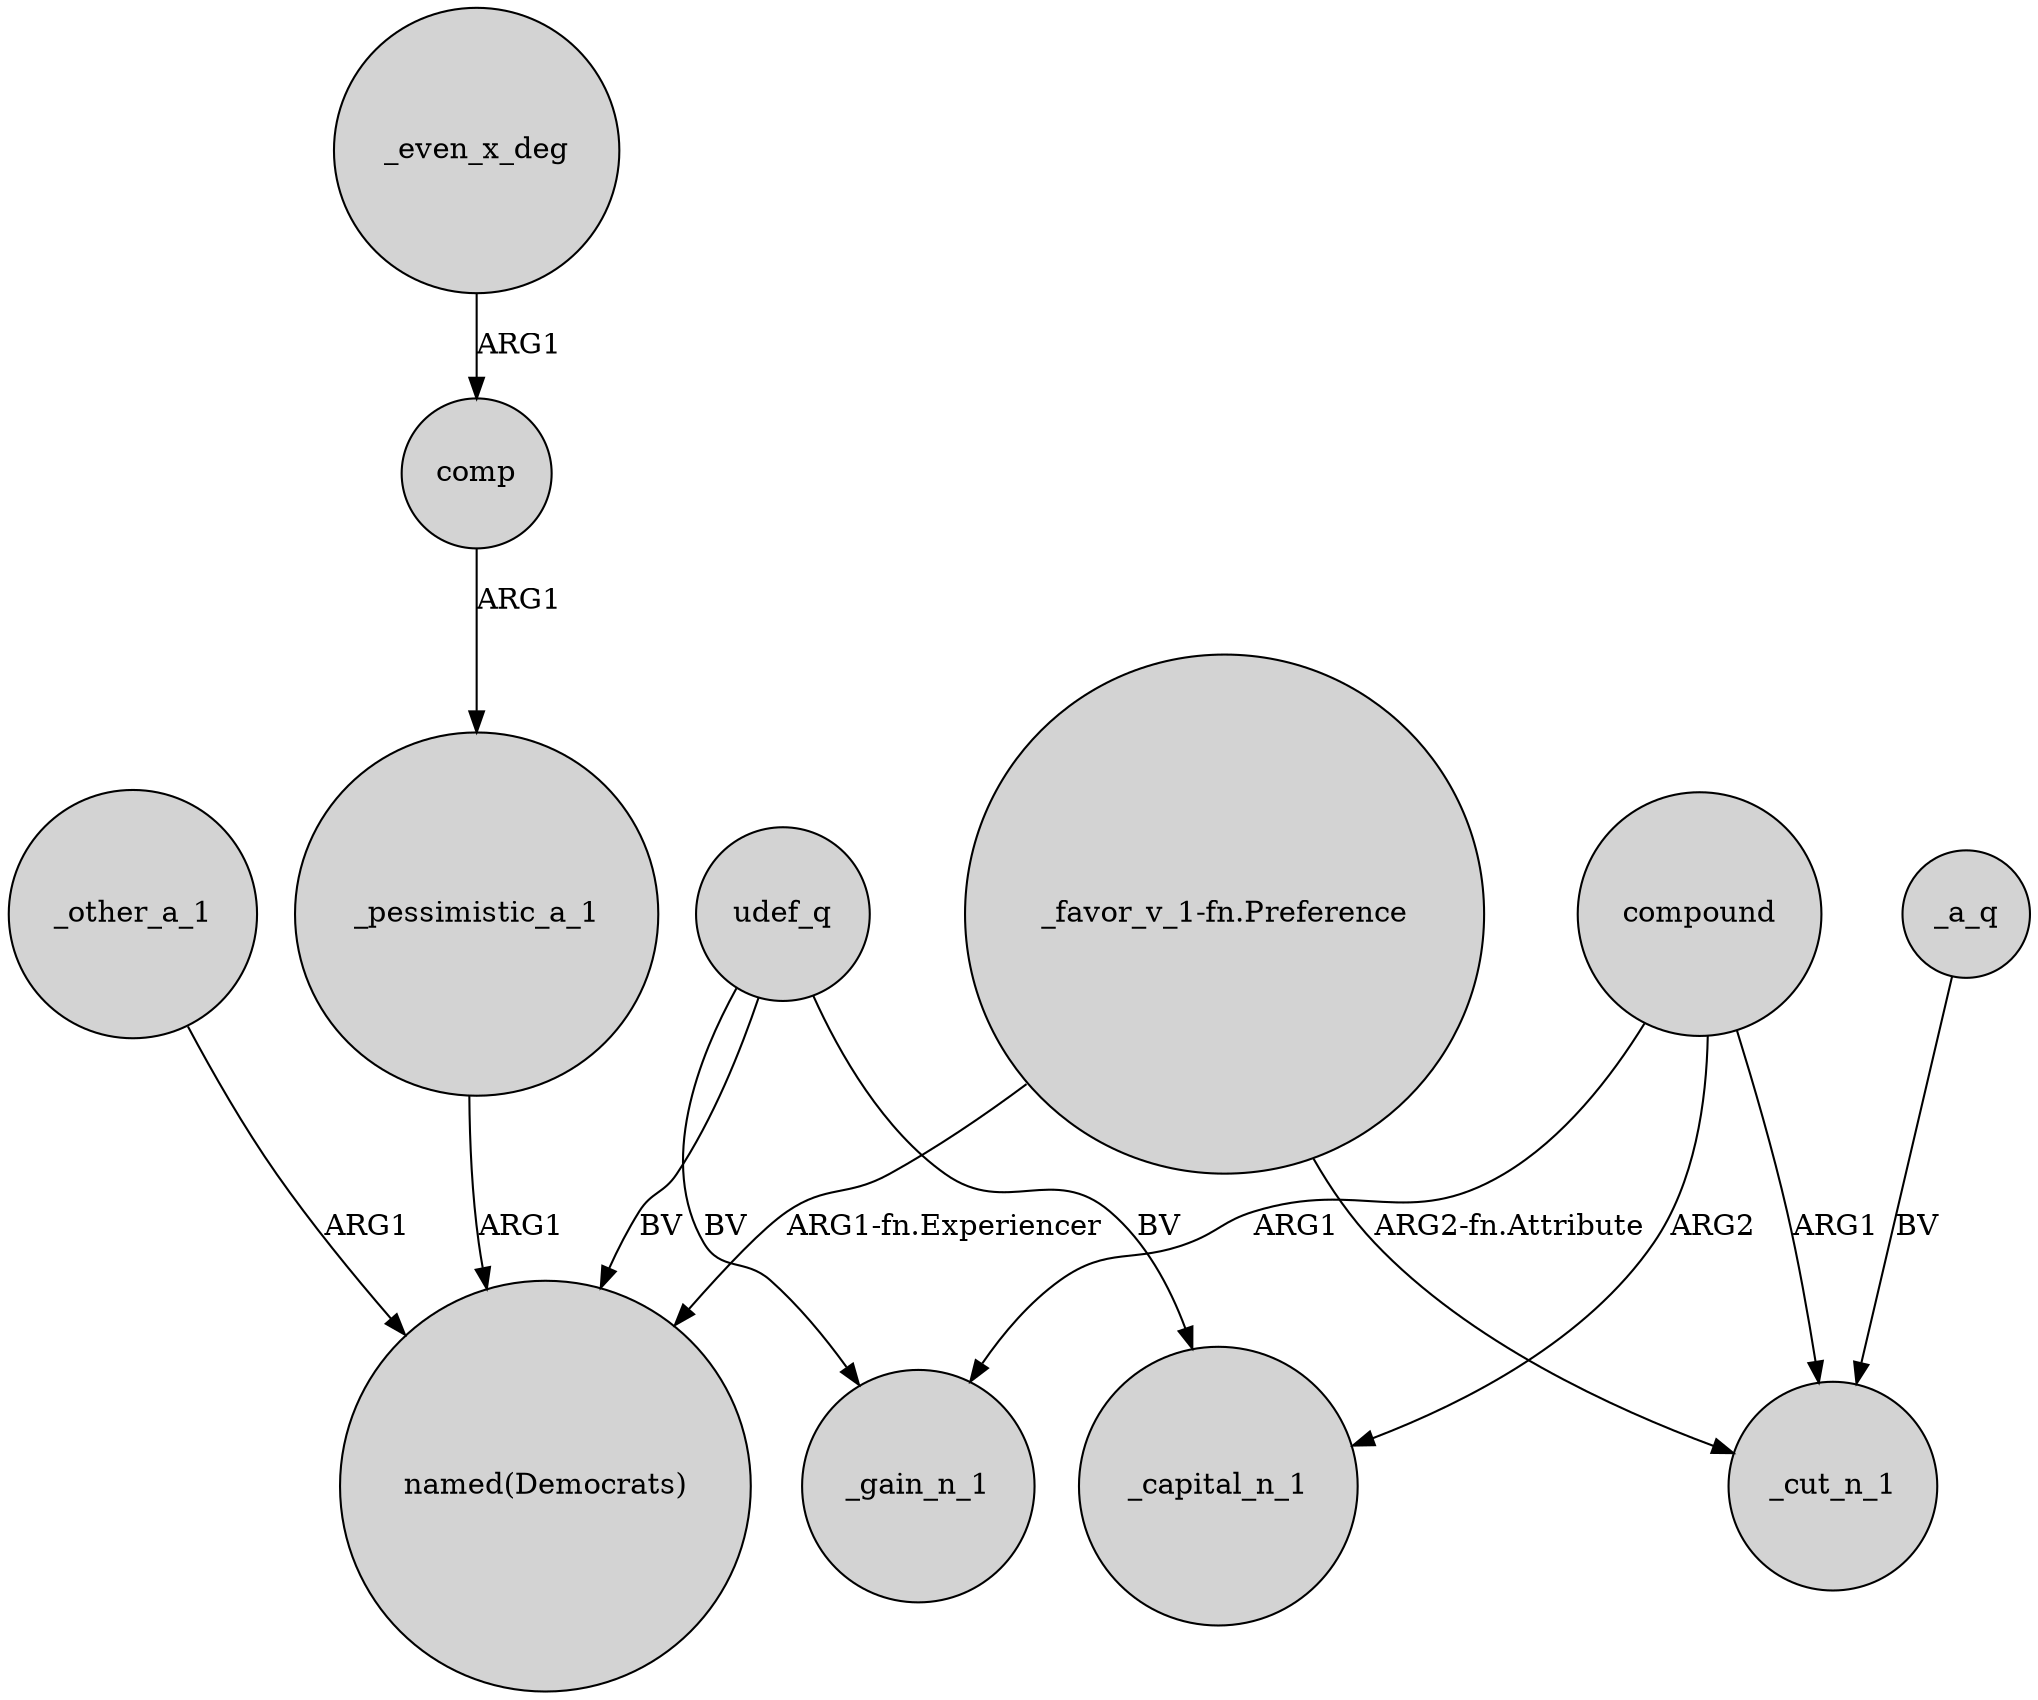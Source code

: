 digraph {
	node [shape=circle style=filled]
	"_favor_v_1-fn.Preference" -> "named(Democrats)" [label="ARG1-fn.Experiencer"]
	comp -> _pessimistic_a_1 [label=ARG1]
	udef_q -> "named(Democrats)" [label=BV]
	compound -> _cut_n_1 [label=ARG1]
	_other_a_1 -> "named(Democrats)" [label=ARG1]
	_a_q -> _cut_n_1 [label=BV]
	compound -> _capital_n_1 [label=ARG2]
	"_favor_v_1-fn.Preference" -> _cut_n_1 [label="ARG2-fn.Attribute"]
	udef_q -> _gain_n_1 [label=BV]
	_pessimistic_a_1 -> "named(Democrats)" [label=ARG1]
	_even_x_deg -> comp [label=ARG1]
	udef_q -> _capital_n_1 [label=BV]
	compound -> _gain_n_1 [label=ARG1]
}
